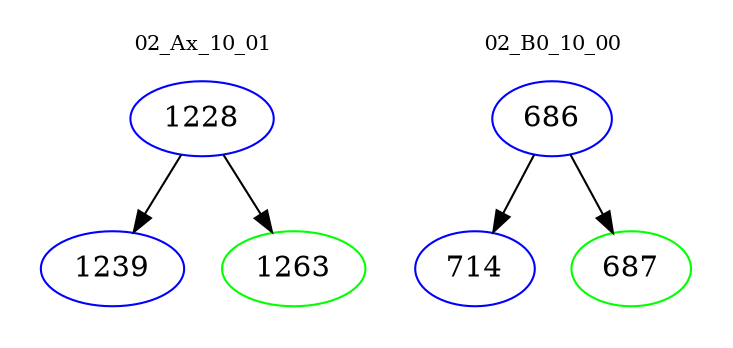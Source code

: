 digraph{
subgraph cluster_0 {
color = white
label = "02_Ax_10_01";
fontsize=10;
T0_1228 [label="1228", color="blue"]
T0_1228 -> T0_1239 [color="black"]
T0_1239 [label="1239", color="blue"]
T0_1228 -> T0_1263 [color="black"]
T0_1263 [label="1263", color="green"]
}
subgraph cluster_1 {
color = white
label = "02_B0_10_00";
fontsize=10;
T1_686 [label="686", color="blue"]
T1_686 -> T1_714 [color="black"]
T1_714 [label="714", color="blue"]
T1_686 -> T1_687 [color="black"]
T1_687 [label="687", color="green"]
}
}
